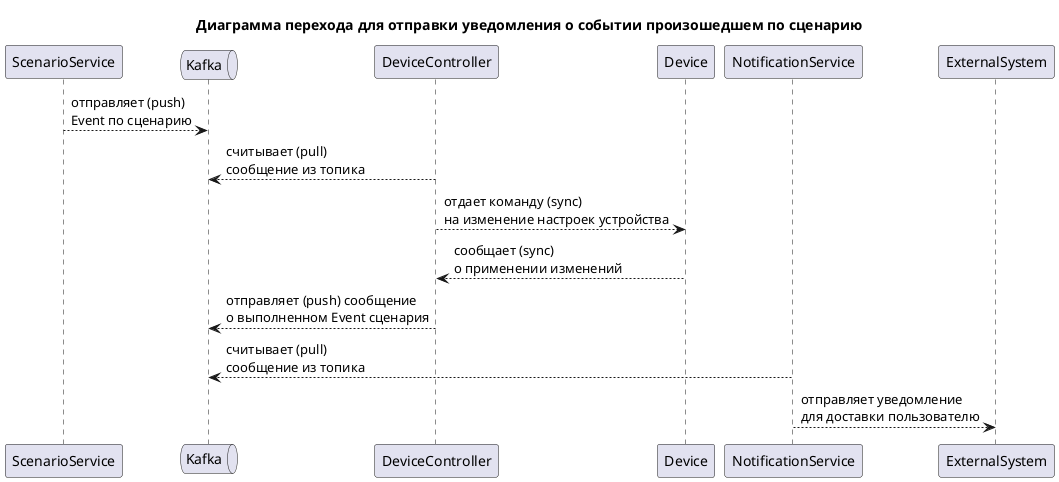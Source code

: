 @startuml
title Диаграмма перехода для отправки уведомления о событии произошедшем по сценарию

participant ScenarioService
queue Kafka

ScenarioService --> Kafka: отправляет (push) \nEvent по сценарию

DeviceController --> Kafka: считывает (pull) \nсообщение из топика

DeviceController --> Device: отдает команду (sync) \nна изменение настроек устройства

Device --> DeviceController: сообщает (sync) \nо применении изменений

DeviceController --> Kafka: отправляет (push) сообщение \nо выполненном Event сценария

NotificationService --> Kafka: считывает (pull) \nсообщение из топика

NotificationService --> ExternalSystem: отправляет уведомление \nдля доставки пользователю
@enduml